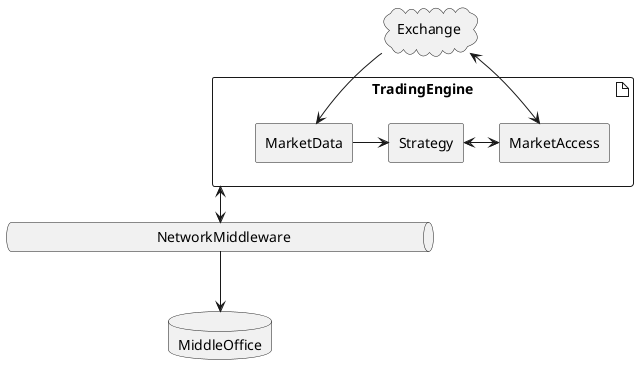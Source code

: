 @startuml

cloud Exchange

queue "\t\t\t\t\tNetworkMiddleware\t\t\t\t\t" as NetworkMiddleware

artifact TradingEngine {
  rectangle MarketAccess
  rectangle MarketData
  Rectangle Strategy
  
  MarketData -> Strategy
  Strategy <-> MarketAccess
  MarketAccess <-u-> Exchange
  MarketData <- Exchange
}

database MiddleOffice

TradingEngine <-d-> NetworkMiddleware
NetworkMiddleware -d-> MiddleOffice

@enduml